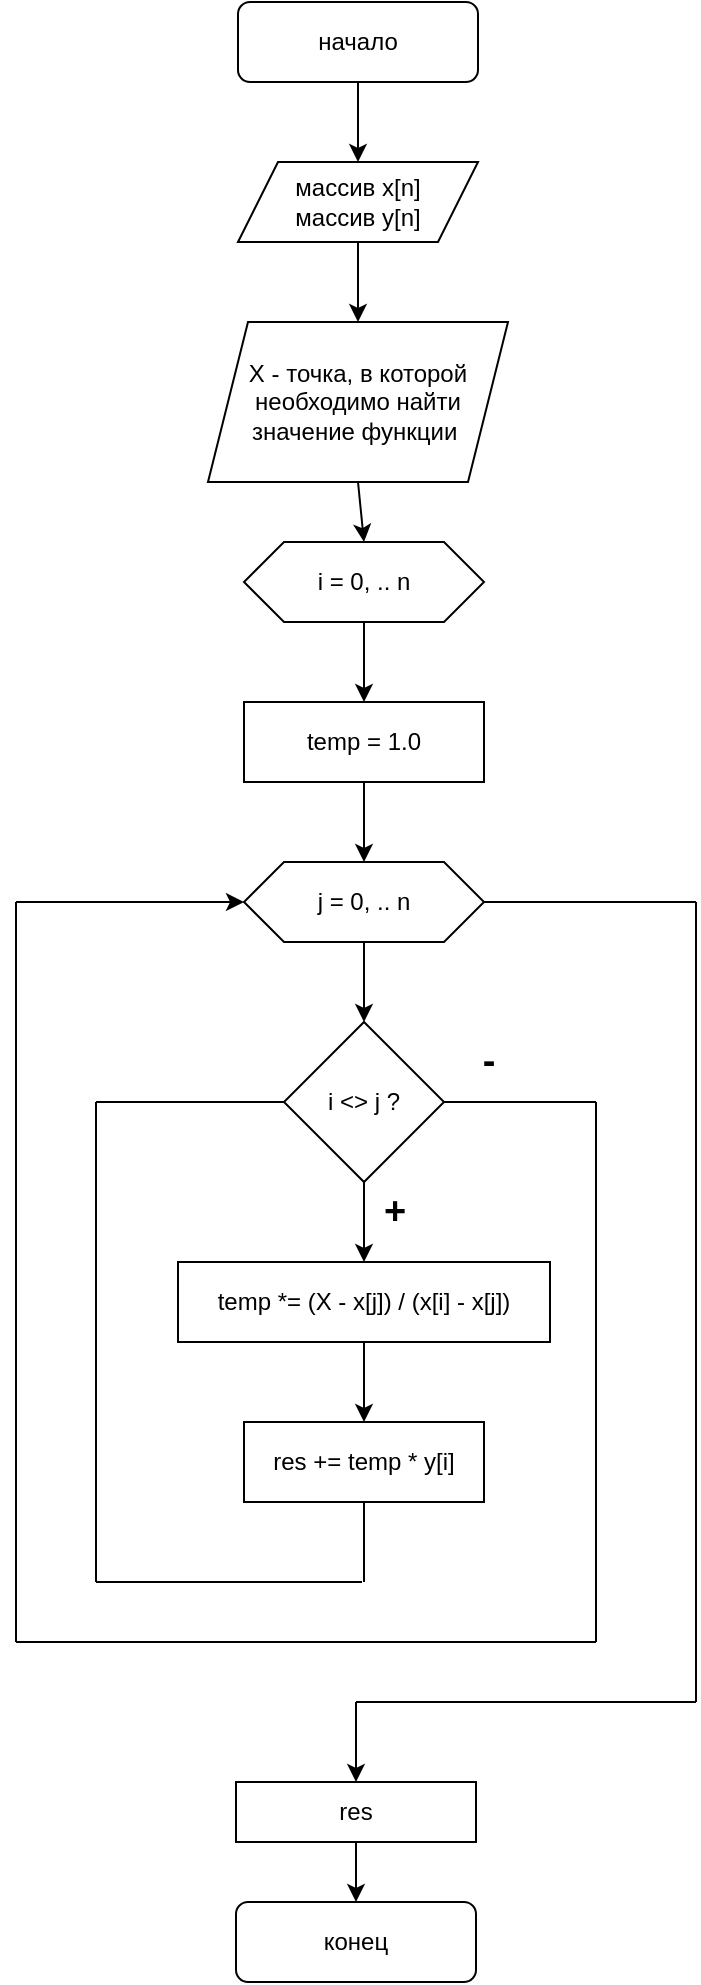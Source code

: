<mxfile version="14.4.9" type="device"><diagram id="jb0IwvwkSbeBJvlXyHFT" name="Page-1"><mxGraphModel dx="1182" dy="582" grid="1" gridSize="10" guides="1" tooltips="1" connect="1" arrows="1" fold="1" page="1" pageScale="1" pageWidth="827" pageHeight="1169" math="0" shadow="0"><root><mxCell id="0"/><mxCell id="1" parent="0"/><mxCell id="67-jwLntVC4M0AXw_H3u-1" value="начало" style="rounded=1;whiteSpace=wrap;html=1;" parent="1" vertex="1"><mxGeometry x="354" y="40" width="120" height="40" as="geometry"/></mxCell><mxCell id="67-jwLntVC4M0AXw_H3u-2" value="" style="endArrow=classic;html=1;exitX=0.5;exitY=1;exitDx=0;exitDy=0;entryX=0.5;entryY=0;entryDx=0;entryDy=0;" parent="1" source="67-jwLntVC4M0AXw_H3u-1" target="67-jwLntVC4M0AXw_H3u-3" edge="1"><mxGeometry width="50" height="50" relative="1" as="geometry"><mxPoint x="470" y="180" as="sourcePoint"/><mxPoint x="450" y="140" as="targetPoint"/></mxGeometry></mxCell><mxCell id="67-jwLntVC4M0AXw_H3u-3" value="массив x[n]&lt;br&gt;массив y[n]" style="shape=parallelogram;perimeter=parallelogramPerimeter;whiteSpace=wrap;html=1;fixedSize=1;" parent="1" vertex="1"><mxGeometry x="354" y="120" width="120" height="40" as="geometry"/></mxCell><mxCell id="67-jwLntVC4M0AXw_H3u-4" value="X - точка, в которой необходимо найти значение функции&amp;nbsp;" style="shape=parallelogram;perimeter=parallelogramPerimeter;whiteSpace=wrap;html=1;fixedSize=1;" parent="1" vertex="1"><mxGeometry x="339" y="200" width="150" height="80" as="geometry"/></mxCell><mxCell id="67-jwLntVC4M0AXw_H3u-5" style="edgeStyle=orthogonalEdgeStyle;rounded=0;orthogonalLoop=1;jettySize=auto;html=1;exitX=0.5;exitY=1;exitDx=0;exitDy=0;" parent="1" source="67-jwLntVC4M0AXw_H3u-3" target="67-jwLntVC4M0AXw_H3u-3" edge="1"><mxGeometry relative="1" as="geometry"/></mxCell><mxCell id="67-jwLntVC4M0AXw_H3u-8" value="" style="endArrow=classic;html=1;entryX=0.5;entryY=0;entryDx=0;entryDy=0;exitX=0.5;exitY=1;exitDx=0;exitDy=0;" parent="1" source="67-jwLntVC4M0AXw_H3u-3" target="67-jwLntVC4M0AXw_H3u-4" edge="1"><mxGeometry width="50" height="50" relative="1" as="geometry"><mxPoint x="410" y="150" as="sourcePoint"/><mxPoint x="213" y="260" as="targetPoint"/></mxGeometry></mxCell><mxCell id="67-jwLntVC4M0AXw_H3u-9" value="i = 0, .. n" style="shape=hexagon;perimeter=hexagonPerimeter2;whiteSpace=wrap;html=1;fixedSize=1;" parent="1" vertex="1"><mxGeometry x="357" y="310" width="120" height="40" as="geometry"/></mxCell><mxCell id="67-jwLntVC4M0AXw_H3u-10" value="" style="endArrow=classic;html=1;exitX=0.5;exitY=1;exitDx=0;exitDy=0;entryX=0.5;entryY=0;entryDx=0;entryDy=0;" parent="1" source="67-jwLntVC4M0AXw_H3u-9" target="67-jwLntVC4M0AXw_H3u-12" edge="1"><mxGeometry width="50" height="50" relative="1" as="geometry"><mxPoint x="333" y="410" as="sourcePoint"/><mxPoint x="417" y="370" as="targetPoint"/></mxGeometry></mxCell><mxCell id="67-jwLntVC4M0AXw_H3u-11" value="" style="edgeStyle=orthogonalEdgeStyle;rounded=0;orthogonalLoop=1;jettySize=auto;html=1;" parent="1" source="67-jwLntVC4M0AXw_H3u-12" target="67-jwLntVC4M0AXw_H3u-14" edge="1"><mxGeometry relative="1" as="geometry"/></mxCell><mxCell id="67-jwLntVC4M0AXw_H3u-12" value="temp = 1.0" style="rounded=0;whiteSpace=wrap;html=1;" parent="1" vertex="1"><mxGeometry x="357" y="390" width="120" height="40" as="geometry"/></mxCell><mxCell id="67-jwLntVC4M0AXw_H3u-13" value="" style="edgeStyle=orthogonalEdgeStyle;rounded=0;orthogonalLoop=1;jettySize=auto;html=1;" parent="1" source="67-jwLntVC4M0AXw_H3u-14" target="67-jwLntVC4M0AXw_H3u-15" edge="1"><mxGeometry relative="1" as="geometry"/></mxCell><mxCell id="67-jwLntVC4M0AXw_H3u-14" value="j = 0, .. n" style="shape=hexagon;perimeter=hexagonPerimeter2;whiteSpace=wrap;html=1;fixedSize=1;" parent="1" vertex="1"><mxGeometry x="357" y="470" width="120" height="40" as="geometry"/></mxCell><mxCell id="67-jwLntVC4M0AXw_H3u-15" value="i &amp;lt;&amp;gt; j ?" style="rhombus;whiteSpace=wrap;html=1;" parent="1" vertex="1"><mxGeometry x="377" y="550" width="80" height="80" as="geometry"/></mxCell><mxCell id="67-jwLntVC4M0AXw_H3u-16" value="" style="endArrow=classic;html=1;exitX=0.5;exitY=1;exitDx=0;exitDy=0;" parent="1" source="67-jwLntVC4M0AXw_H3u-15" edge="1"><mxGeometry width="50" height="50" relative="1" as="geometry"><mxPoint x="393" y="710" as="sourcePoint"/><mxPoint x="417" y="670" as="targetPoint"/></mxGeometry></mxCell><mxCell id="67-jwLntVC4M0AXw_H3u-17" value="temp *= (X - x[j]) / (x[i] - x[j])" style="rounded=0;whiteSpace=wrap;html=1;" parent="1" vertex="1"><mxGeometry x="324" y="670" width="186" height="40" as="geometry"/></mxCell><mxCell id="67-jwLntVC4M0AXw_H3u-18" value="" style="endArrow=classic;html=1;exitX=0.5;exitY=1;exitDx=0;exitDy=0;" parent="1" source="67-jwLntVC4M0AXw_H3u-17" edge="1"><mxGeometry width="50" height="50" relative="1" as="geometry"><mxPoint x="383" y="790" as="sourcePoint"/><mxPoint x="417" y="750" as="targetPoint"/></mxGeometry></mxCell><mxCell id="67-jwLntVC4M0AXw_H3u-19" value="res += temp * y[i]" style="rounded=0;whiteSpace=wrap;html=1;" parent="1" vertex="1"><mxGeometry x="357" y="750" width="120" height="40" as="geometry"/></mxCell><mxCell id="67-jwLntVC4M0AXw_H3u-20" value="+" style="text;html=1;align=center;verticalAlign=middle;resizable=0;points=[];autosize=1;fontSize=19;fontStyle=1" parent="1" vertex="1"><mxGeometry x="417" y="630" width="30" height="30" as="geometry"/></mxCell><mxCell id="67-jwLntVC4M0AXw_H3u-21" value="-" style="text;html=1;align=center;verticalAlign=middle;resizable=0;points=[];autosize=1;fontSize=19;fontStyle=1" parent="1" vertex="1"><mxGeometry x="469" y="555" width="20" height="30" as="geometry"/></mxCell><mxCell id="67-jwLntVC4M0AXw_H3u-22" value="" style="endArrow=none;html=1;entryX=0;entryY=0.5;entryDx=0;entryDy=0;" parent="1" target="67-jwLntVC4M0AXw_H3u-15" edge="1"><mxGeometry width="50" height="50" relative="1" as="geometry"><mxPoint x="283" y="590" as="sourcePoint"/><mxPoint x="203" y="610" as="targetPoint"/></mxGeometry></mxCell><mxCell id="67-jwLntVC4M0AXw_H3u-23" value="" style="endArrow=none;html=1;exitX=0.5;exitY=1;exitDx=0;exitDy=0;" parent="1" source="67-jwLntVC4M0AXw_H3u-19" edge="1"><mxGeometry width="50" height="50" relative="1" as="geometry"><mxPoint x="383" y="880" as="sourcePoint"/><mxPoint x="417" y="830" as="targetPoint"/></mxGeometry></mxCell><mxCell id="67-jwLntVC4M0AXw_H3u-24" value="" style="endArrow=none;html=1;" parent="1" edge="1"><mxGeometry width="50" height="50" relative="1" as="geometry"><mxPoint x="283" y="830" as="sourcePoint"/><mxPoint x="283" y="590" as="targetPoint"/></mxGeometry></mxCell><mxCell id="67-jwLntVC4M0AXw_H3u-25" value="" style="endArrow=none;html=1;" parent="1" edge="1"><mxGeometry width="50" height="50" relative="1" as="geometry"><mxPoint x="283" y="830" as="sourcePoint"/><mxPoint x="416" y="830" as="targetPoint"/></mxGeometry></mxCell><mxCell id="67-jwLntVC4M0AXw_H3u-26" value="" style="endArrow=none;html=1;exitX=1;exitY=0.5;exitDx=0;exitDy=0;" parent="1" source="67-jwLntVC4M0AXw_H3u-15" edge="1"><mxGeometry width="50" height="50" relative="1" as="geometry"><mxPoint x="653" y="590" as="sourcePoint"/><mxPoint x="533" y="590" as="targetPoint"/></mxGeometry></mxCell><mxCell id="67-jwLntVC4M0AXw_H3u-27" value="" style="endArrow=none;html=1;" parent="1" edge="1"><mxGeometry width="50" height="50" relative="1" as="geometry"><mxPoint x="533" y="860" as="sourcePoint"/><mxPoint x="533" y="590" as="targetPoint"/></mxGeometry></mxCell><mxCell id="67-jwLntVC4M0AXw_H3u-28" value="" style="endArrow=none;html=1;" parent="1" edge="1"><mxGeometry width="50" height="50" relative="1" as="geometry"><mxPoint x="243" y="860" as="sourcePoint"/><mxPoint x="533" y="860" as="targetPoint"/></mxGeometry></mxCell><mxCell id="67-jwLntVC4M0AXw_H3u-29" value="" style="endArrow=classic;html=1;entryX=0.5;entryY=0;entryDx=0;entryDy=0;" parent="1" target="67-jwLntVC4M0AXw_H3u-30" edge="1"><mxGeometry width="50" height="50" relative="1" as="geometry"><mxPoint x="413" y="890" as="sourcePoint"/><mxPoint x="413" y="900" as="targetPoint"/></mxGeometry></mxCell><mxCell id="67-jwLntVC4M0AXw_H3u-30" value="res" style="rounded=0;whiteSpace=wrap;html=1;fontSize=12;" parent="1" vertex="1"><mxGeometry x="353" y="930" width="120" height="30" as="geometry"/></mxCell><mxCell id="67-jwLntVC4M0AXw_H3u-31" value="конец" style="rounded=1;whiteSpace=wrap;html=1;fontSize=12;" parent="1" vertex="1"><mxGeometry x="353" y="990" width="120" height="40" as="geometry"/></mxCell><mxCell id="67-jwLntVC4M0AXw_H3u-32" value="" style="endArrow=classic;html=1;fontSize=12;entryX=0.5;entryY=0;entryDx=0;entryDy=0;" parent="1" source="67-jwLntVC4M0AXw_H3u-30" target="67-jwLntVC4M0AXw_H3u-31" edge="1"><mxGeometry width="50" height="50" relative="1" as="geometry"><mxPoint x="113" y="1040" as="sourcePoint"/><mxPoint x="163" y="990" as="targetPoint"/></mxGeometry></mxCell><mxCell id="67-jwLntVC4M0AXw_H3u-33" value="" style="endArrow=none;html=1;" parent="1" edge="1"><mxGeometry width="50" height="50" relative="1" as="geometry"><mxPoint x="243" y="860" as="sourcePoint"/><mxPoint x="243" y="490" as="targetPoint"/></mxGeometry></mxCell><mxCell id="67-jwLntVC4M0AXw_H3u-34" value="" style="endArrow=classic;html=1;entryX=0;entryY=0.5;entryDx=0;entryDy=0;" parent="1" target="67-jwLntVC4M0AXw_H3u-14" edge="1"><mxGeometry width="50" height="50" relative="1" as="geometry"><mxPoint x="243" y="490" as="sourcePoint"/><mxPoint x="233" y="480" as="targetPoint"/></mxGeometry></mxCell><mxCell id="67-jwLntVC4M0AXw_H3u-35" value="" style="endArrow=none;html=1;exitX=1;exitY=0.5;exitDx=0;exitDy=0;" parent="1" source="67-jwLntVC4M0AXw_H3u-14" edge="1"><mxGeometry width="50" height="50" relative="1" as="geometry"><mxPoint x="623" y="510" as="sourcePoint"/><mxPoint x="583" y="490" as="targetPoint"/></mxGeometry></mxCell><mxCell id="67-jwLntVC4M0AXw_H3u-36" value="" style="endArrow=none;html=1;" parent="1" edge="1"><mxGeometry width="50" height="50" relative="1" as="geometry"><mxPoint x="583" y="890" as="sourcePoint"/><mxPoint x="583" y="490" as="targetPoint"/></mxGeometry></mxCell><mxCell id="67-jwLntVC4M0AXw_H3u-37" value="" style="endArrow=none;html=1;" parent="1" edge="1"><mxGeometry width="50" height="50" relative="1" as="geometry"><mxPoint x="413" y="890" as="sourcePoint"/><mxPoint x="583" y="890" as="targetPoint"/></mxGeometry></mxCell><mxCell id="67-jwLntVC4M0AXw_H3u-39" value="" style="endArrow=classic;html=1;exitX=0.5;exitY=1;exitDx=0;exitDy=0;entryX=0.5;entryY=0;entryDx=0;entryDy=0;" parent="1" source="67-jwLntVC4M0AXw_H3u-4" target="67-jwLntVC4M0AXw_H3u-9" edge="1"><mxGeometry width="50" height="50" relative="1" as="geometry"><mxPoint x="560" y="280" as="sourcePoint"/><mxPoint x="610" y="230" as="targetPoint"/></mxGeometry></mxCell></root></mxGraphModel></diagram></mxfile>